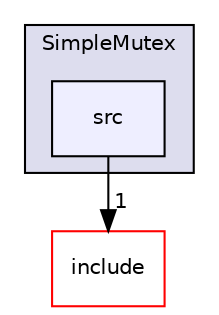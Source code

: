 digraph "src" {
  compound=true
  node [ fontsize="10", fontname="Helvetica"];
  edge [ labelfontsize="10", labelfontname="Helvetica"];
  subgraph clusterdir_d1ec8b862bdce2189c29d62b9824d56b {
    graph [ bgcolor="#ddddee", pencolor="black", label="SimpleMutex" fontname="Helvetica", fontsize="10", URL="dir_d1ec8b862bdce2189c29d62b9824d56b.html"]
  dir_6aeb2a725a3fc0254c8c544a6dd971ae [shape=box, label="src", style="filled", fillcolor="#eeeeff", pencolor="black", URL="dir_6aeb2a725a3fc0254c8c544a6dd971ae.html"];
  }
  dir_d44c64559bbebec7f509842c48db8b23 [shape=box label="include" fillcolor="white" style="filled" color="red" URL="dir_d44c64559bbebec7f509842c48db8b23.html"];
  dir_6aeb2a725a3fc0254c8c544a6dd971ae->dir_d44c64559bbebec7f509842c48db8b23 [headlabel="1", labeldistance=1.5 headhref="dir_000013_000021.html"];
}
